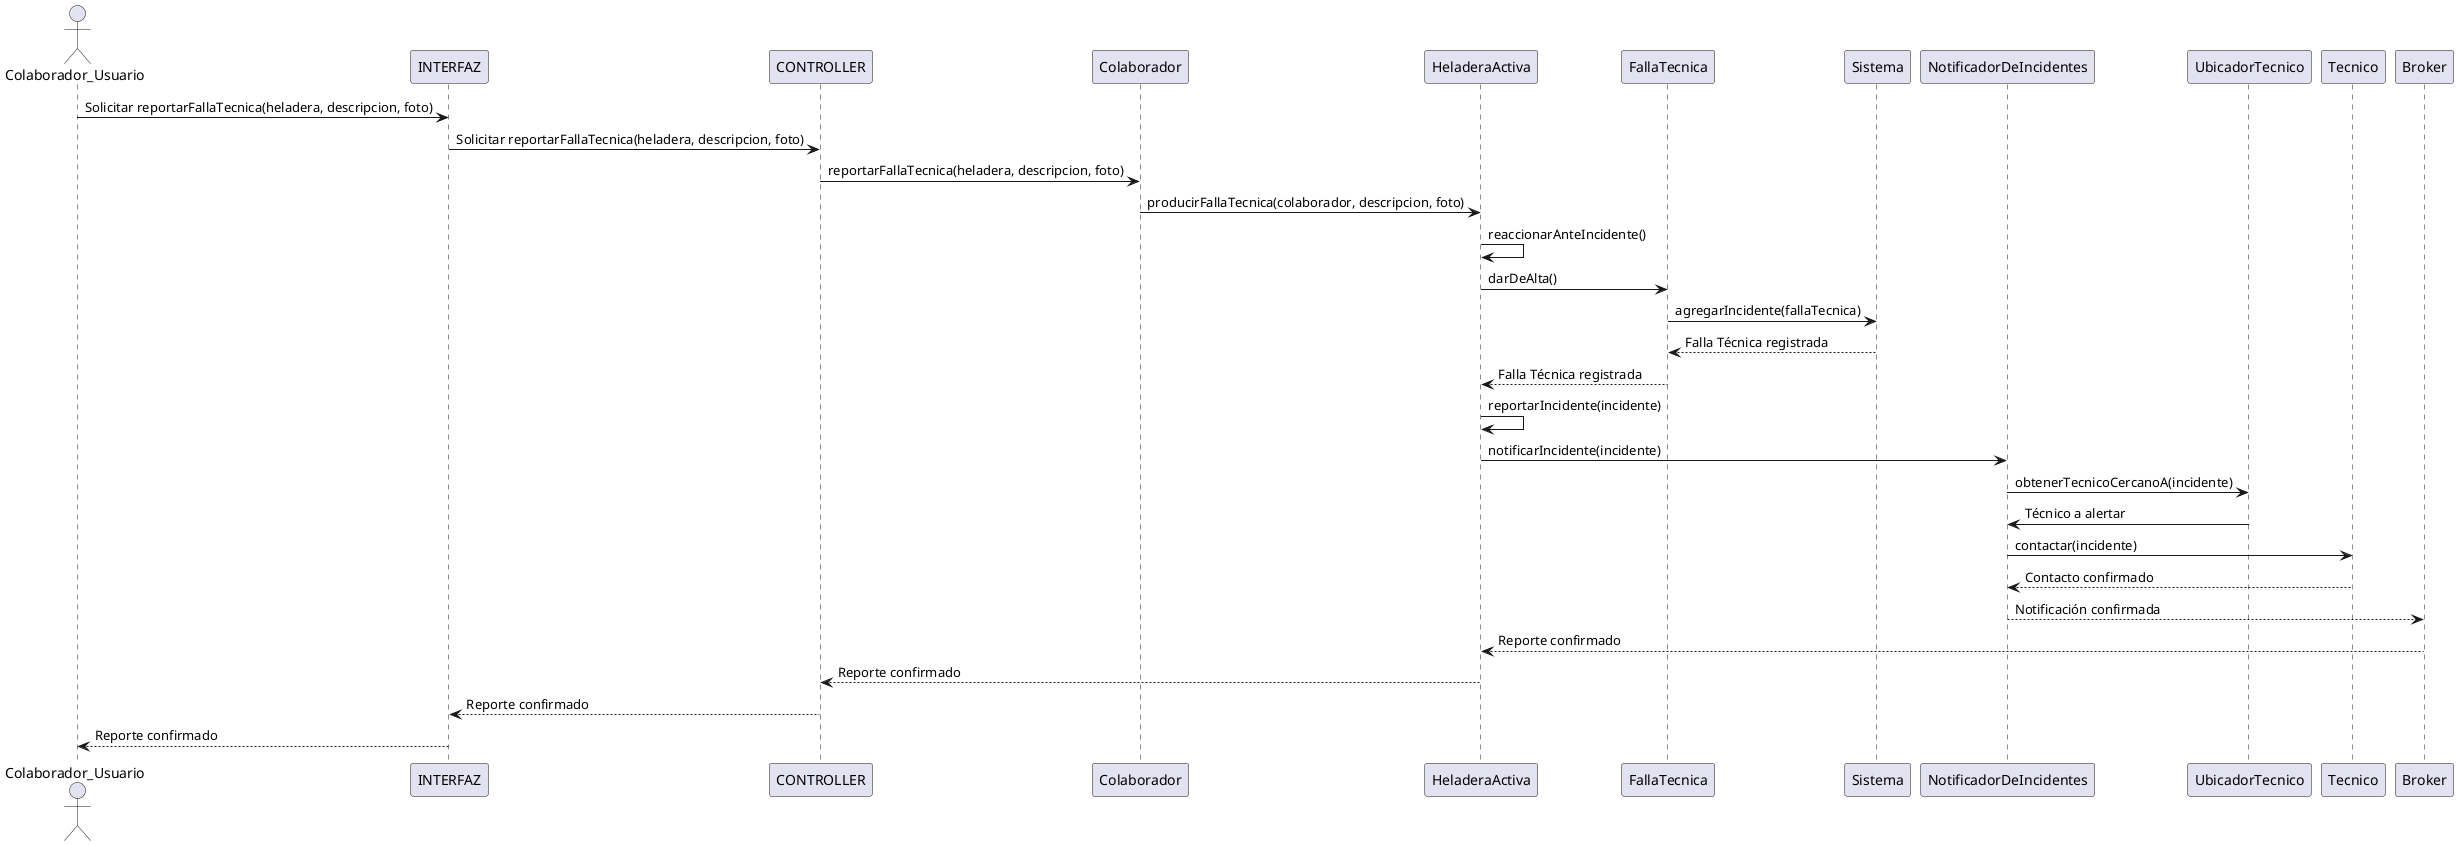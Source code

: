 @startuml reportar_falla_tecnica
actor Colaborador_Usuario as User
participant INTERFAZ
participant CONTROLLER
participant "Colaborador" as Colaborador
participant "HeladeraActiva" as HeladeraActiva
participant "FallaTecnica" as FallaTecnica
participant "Sistema" as Sistema
participant "NotificadorDeIncidentes" as NotificadorDeIncidentes
participant "UbicadorTecnico" as UbicadorTecnico
participant "Tecnico" as Tecnico

User -> INTERFAZ: Solicitar reportarFallaTecnica(heladera, descripcion, foto)
INTERFAZ -> CONTROLLER: Solicitar reportarFallaTecnica(heladera, descripcion, foto)
CONTROLLER -> Colaborador: reportarFallaTecnica(heladera, descripcion, foto)
Colaborador -> HeladeraActiva: producirFallaTecnica(colaborador, descripcion, foto)
HeladeraActiva -> HeladeraActiva: reaccionarAnteIncidente()
HeladeraActiva -> FallaTecnica: darDeAlta()
FallaTecnica -> Sistema: agregarIncidente(fallaTecnica)
Sistema --> FallaTecnica: Falla Técnica registrada
FallaTecnica --> HeladeraActiva: Falla Técnica registrada
HeladeraActiva -> HeladeraActiva: reportarIncidente(incidente)
HeladeraActiva -> NotificadorDeIncidentes: notificarIncidente(incidente)
NotificadorDeIncidentes -> UbicadorTecnico: obtenerTecnicoCercanoA(incidente)
UbicadorTecnico -> NotificadorDeIncidentes: Técnico a alertar
NotificadorDeIncidentes -> Tecnico: contactar(incidente)
Tecnico --> NotificadorDeIncidentes: Contacto confirmado
NotificadorDeIncidentes --> Broker: Notificación confirmada
Broker --> HeladeraActiva: Reporte confirmado
HeladeraActiva --> CONTROLLER: Reporte confirmado
CONTROLLER --> INTERFAZ: Reporte confirmado
INTERFAZ --> User: Reporte confirmado
@enduml